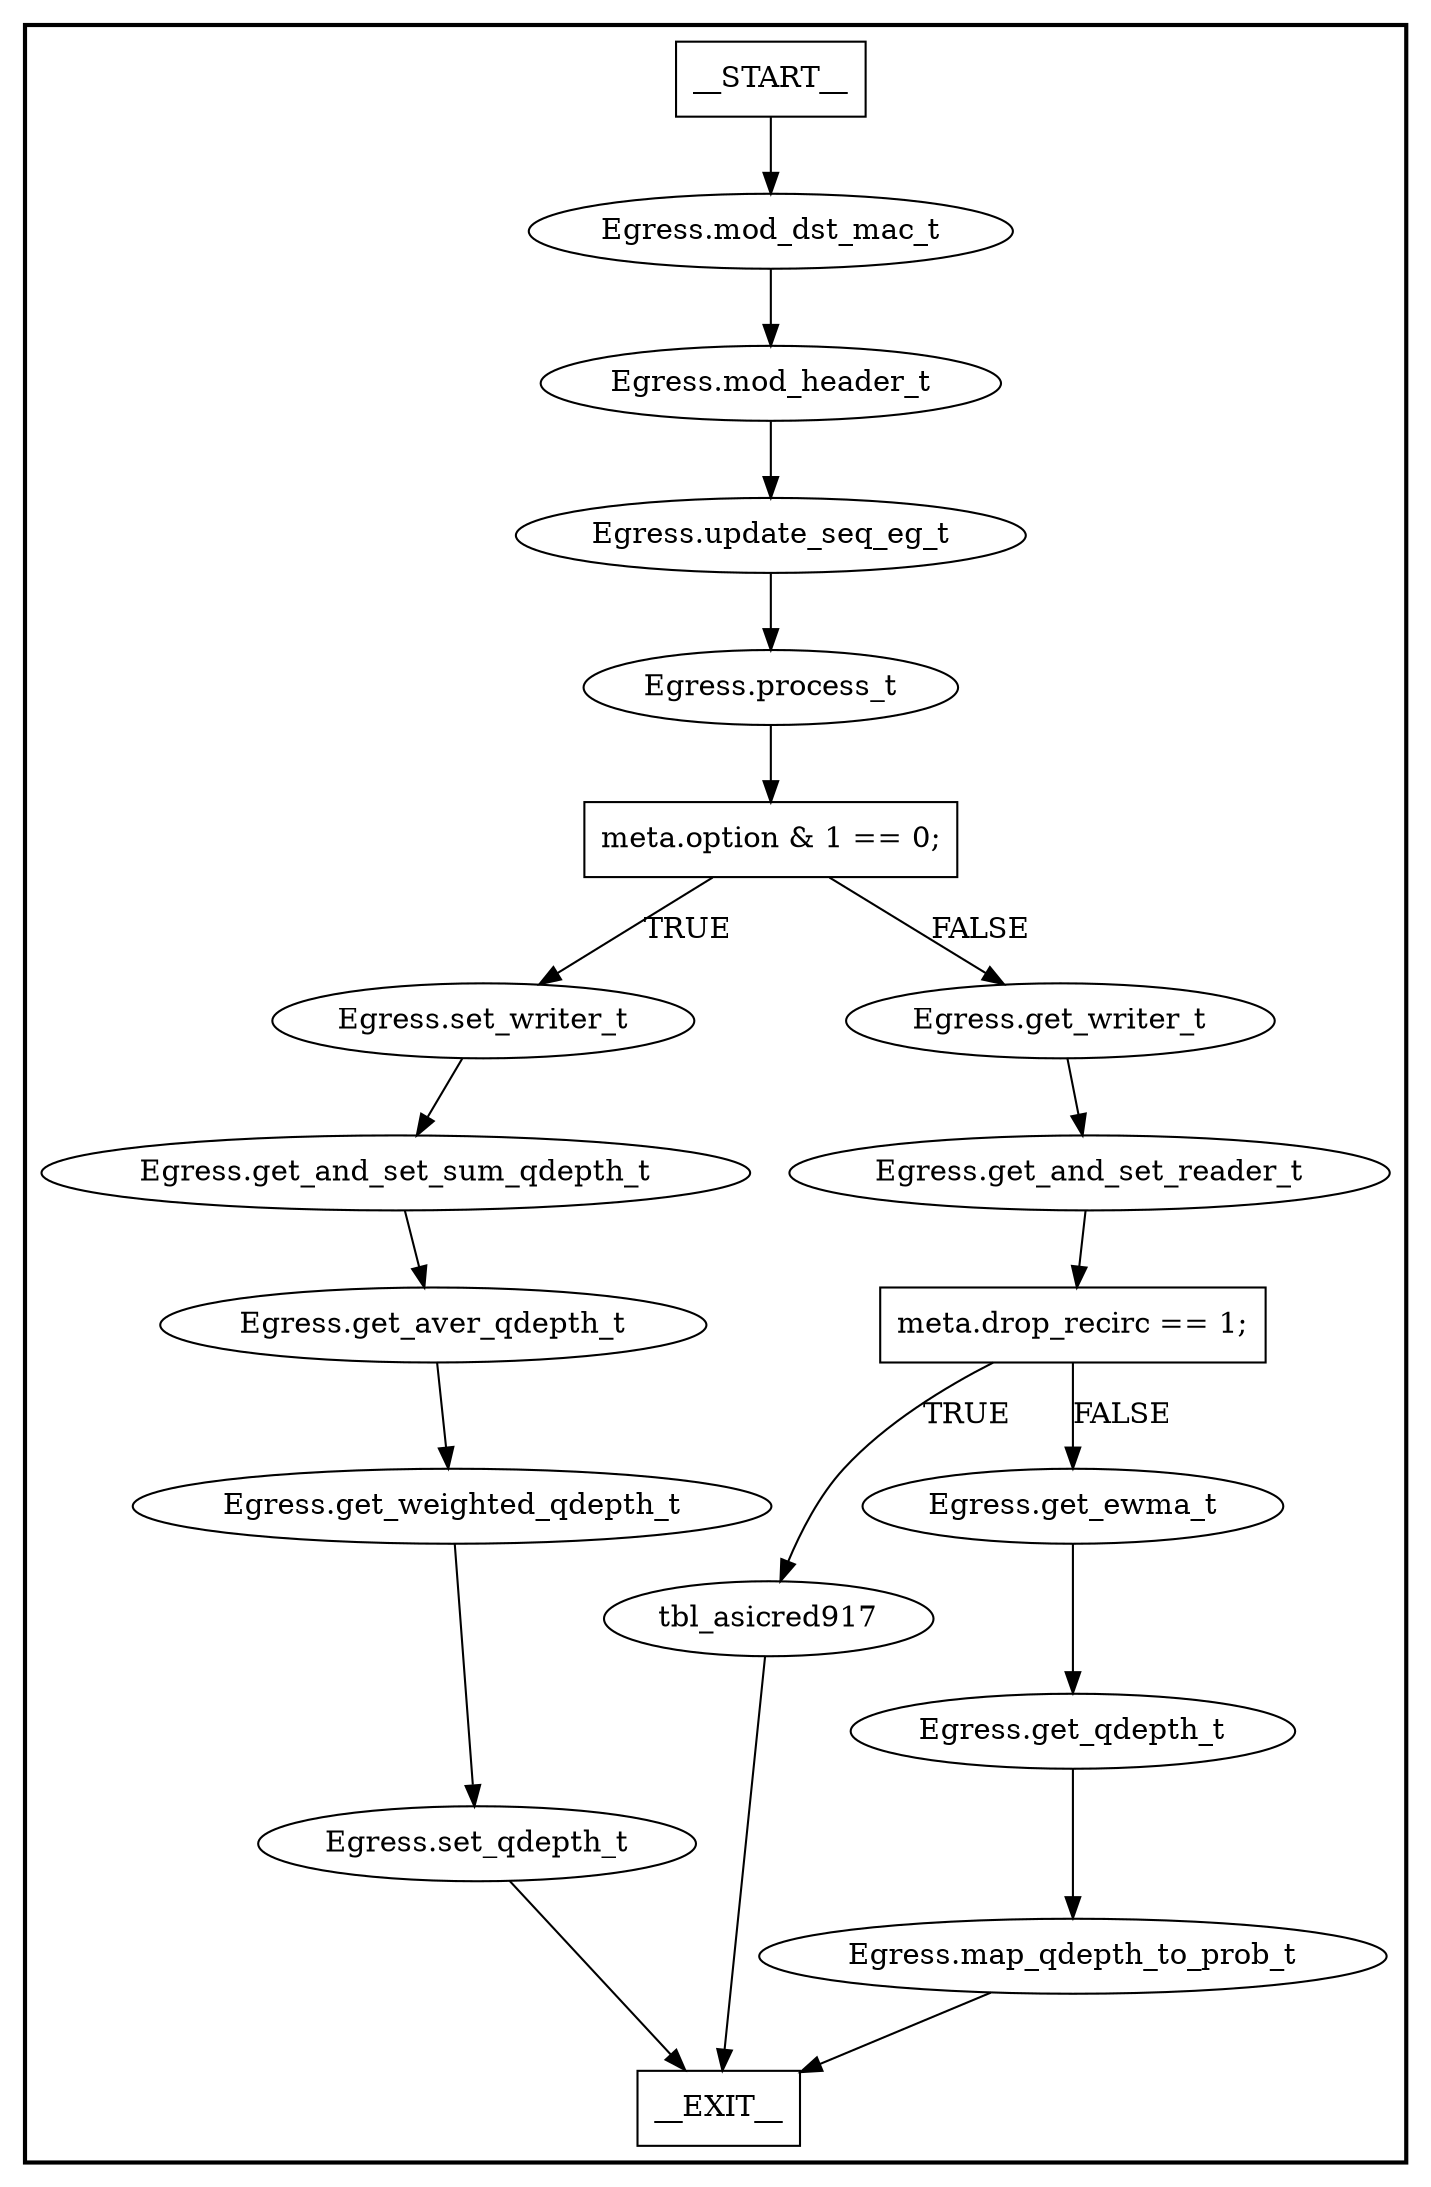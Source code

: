 digraph Egress {
subgraph cluster {
graph [
label="", labeljust=r, style=bold];
0[label=__START__, margin="", shape=rectangle, style=solid];
1[label=__EXIT__, margin="", shape=rectangle, style=solid];
2[label="Egress.mod_dst_mac_t", margin="", shape=ellipse, style=solid];
3[label="Egress.mod_header_t", margin="", shape=ellipse, style=solid];
4[label="Egress.update_seq_eg_t", margin="", shape=ellipse, style=solid];
5[label="Egress.process_t", margin="", shape=ellipse, style=solid];
6[label="meta.option & 1 == 0;", margin="", shape=rectangle, style=solid];
7[label="Egress.set_writer_t", margin="", shape=ellipse, style=solid];
8[label="Egress.get_and_set_sum_qdepth_t", margin="", shape=ellipse, style=solid];
9[label="Egress.get_aver_qdepth_t", margin="", shape=ellipse, style=solid];
10[label="Egress.get_weighted_qdepth_t", margin="", shape=ellipse, style=solid];
11[label="Egress.set_qdepth_t", margin="", shape=ellipse, style=solid];
12[label="Egress.get_writer_t", margin="", shape=ellipse, style=solid];
13[label="Egress.get_and_set_reader_t", margin="", shape=ellipse, style=solid];
14[label="meta.drop_recirc == 1;", margin="", shape=rectangle, style=solid];
15[label=tbl_asicred917, margin="", shape=ellipse, style=solid];
16[label="Egress.get_ewma_t", margin="", shape=ellipse, style=solid];
17[label="Egress.get_qdepth_t", margin="", shape=ellipse, style=solid];
18[label="Egress.map_qdepth_to_prob_t", margin="", shape=ellipse, style=solid];
0 -> 2[label=""];
2 -> 3[label=""];
3 -> 4[label=""];
4 -> 5[label=""];
5 -> 6[label=""];
6 -> 7[label=TRUE];
6 -> 12[label=FALSE];
7 -> 8[label=""];
8 -> 9[label=""];
9 -> 10[label=""];
10 -> 11[label=""];
11 -> 1[label=""];
12 -> 13[label=""];
13 -> 14[label=""];
14 -> 15[label=TRUE];
14 -> 16[label=FALSE];
15 -> 1[label=""];
16 -> 17[label=""];
17 -> 18[label=""];
18 -> 1[label=""];
}
}
